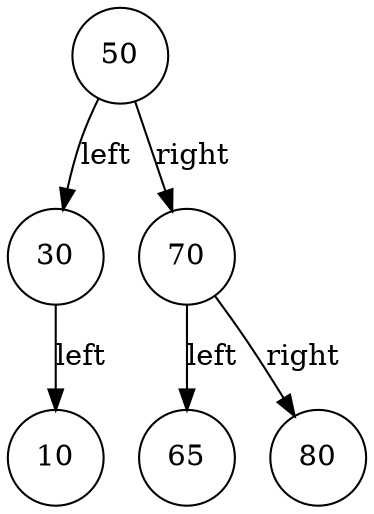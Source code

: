 digraph BST {
    node [shape=circle];
    50 -> 30 [label="left"];
    50 -> 70 [label="right"];
    30 -> 10 [label="left"];
    70 -> 65 [label="left"];
    70 -> 80 [label="right"];
}
